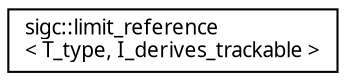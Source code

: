 digraph "Graphical Class Hierarchy"
{
  edge [fontname="Sans",fontsize="10",labelfontname="Sans",labelfontsize="10"];
  node [fontname="Sans",fontsize="10",shape=record];
  rankdir="LR";
  Node1 [label="sigc::limit_reference\l\< T_type, I_derives_trackable \>",height=0.2,width=0.4,color="black", fillcolor="white", style="filled",URL="$classsigc_1_1limit__reference.html",tooltip="A limit_reference&lt;Foo&gt; object stores a reference (Foo&amp;), but make sure that, if Foo inherits from sig..."];
}
